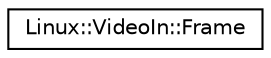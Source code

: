 digraph "Graphical Class Hierarchy"
{
 // INTERACTIVE_SVG=YES
  edge [fontname="Helvetica",fontsize="10",labelfontname="Helvetica",labelfontsize="10"];
  node [fontname="Helvetica",fontsize="10",shape=record];
  rankdir="LR";
  Node1 [label="Linux::VideoIn::Frame",height=0.2,width=0.4,color="black", fillcolor="white", style="filled",URL="$classLinux_1_1VideoIn_1_1Frame.html"];
}
